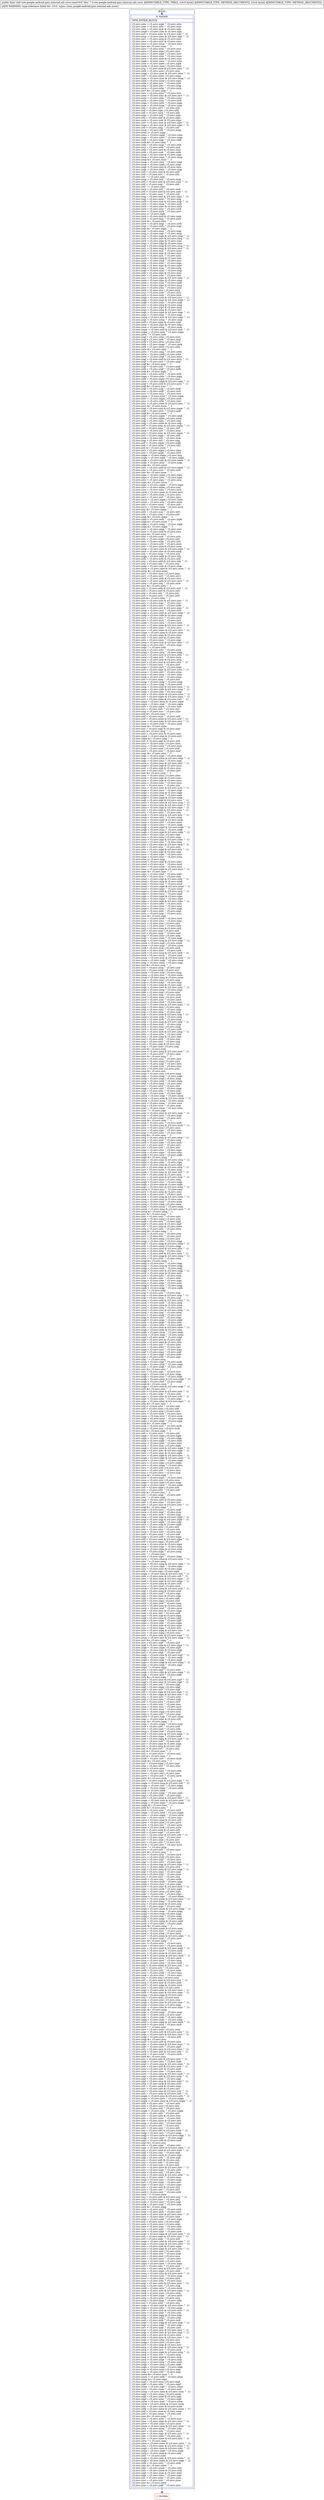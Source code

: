 digraph "CFG forcom.google.android.gms.internal.ads.zzcw.zza([B[B)V" {
subgraph cluster_Region_370076019 {
label = "R(1:0)";
node [shape=record,color=blue];
Node_0 [shape=record,label="{0\:\ 0x0000|MTH_ENTER_BLOCK\l|r3.zzvc.zztu = r3.zzvc.zzpk ^ r3.zzvc.zztu\lr3.zzvc.zzos = r3.zzvc.zztu ^ r3.zzvc.zzos\lr3.zzvc.zztu = r3.zzvc.zzos & r3.zzvc.zzpi\lr3.zzvc.zzqd = r3.zzvc.zzos & r3.zzvc.zzpi\lr3.zzvc.zzrl = r3.zzvc.zzos & (r3.zzvc.zzpi ^ \-1)\lr3.zzvc.zzsp = r3.zzvc.zzos & (r3.zzvc.zzpi ^ \-1)\lr3.zzvc.zzrv = r3.zzvc.zzrg & r3.zzvc.zzrz\lr3.zzvc.zzro = r3.zzvc.zzrv & r3.zzvc.zzss\lr3.zzvc.zzro = r3.zzvc.zzrm ^ r3.zzvc.zzro\lr3.zzvc.zzro &= r3.zzvc.zznx ^ \-1\lr3.zzvc.zzro = r3.zzvc.zzsa ^ r3.zzvc.zzro\lr3.zzvc.zzro = r3.zzvc.zzpz \| r3.zzvc.zzro\lr3.zzvc.zzro = r3.zzvc.zzpk ^ r3.zzvc.zzro\lr3.zzvc.zzoo = r3.zzvc.zzro ^ r3.zzvc.zzoo\lr3.zzvc.zzro = r3.zzvc.zzoo & r3.zzvc.zzns\lr3.zzvc.zzpk = r3.zzvc.zzoo ^ r3.zzvc.zzns\lr3.zzvc.zzsa = r3.zzvc.zzow \| r3.zzvc.zzpk\lr3.zzvc.zzrm = r3.zzvc.zzns \| r3.zzvc.zzoo\lr3.zzvc.zzsj = r3.zzvc.zzoo & (r3.zzvc.zzns ^ \-1)\lr3.zzvc.zztb = r3.zzvc.zzns \| r3.zzvc.zzsj\lr3.zzvc.zzqq = r3.zzvc.zzns & (r3.zzvc.zzoo ^ \-1)\lr3.zzvc.zztt = r3.zzvc.zzow \| r3.zzvc.zzqq\lr3.zzvc.zzpu = r3.zzvc.zzns & (r3.zzvc.zzqq ^ \-1)\lr3.zzvc.zzsk = r3.zzvc.zzow \| r3.zzvc.zzpu\lr3.zzvc.zzte = r3.zzvc.zzrv ^ r3.zzvc.zzte\lr3.zzvc.zztg = r3.zzvc.zzte ^ r3.zzvc.zztg\lr3.zzvc.zzrq = r3.zzvc.zztg ^ r3.zzvc.zzrq\lr3.zzvc.zzrv &= r3.zzvc.zzqz ^ \-1\lr3.zzvc.zzrv = r3.zzvc.zznz ^ r3.zzvc.zzrv\lr3.zzvc.zznz = r3.zzvc.zzss & (r3.zzvc.zzrv ^ \-1)\lr3.zzvc.zznz = r3.zzvc.zztp ^ r3.zzvc.zznz\lr3.zzvc.zzrh = r3.zzvc.zznz ^ r3.zzvc.zzrh\lr3.zzvc.zzqa = r3.zzvc.zzrh ^ r3.zzvc.zzqa\lr3.zzvc.zzoa = r3.zzvc.zzqa ^ r3.zzvc.zzoa\lr3.zzvc.zztj = r3.zzvc.zzrv ^ r3.zzvc.zztj\lr3.zzvc.zztj = r3.zzvc.zzpz \| r3.zzvc.zztj\lr3.zzvc.zztj = r3.zzvc.zzrq ^ r3.zzvc.zztj\lr3.zzvc.zzpc = r3.zzvc.zztj ^ r3.zzvc.zzpc\lr3.zzvc.zztj = r3.zzvc.zzst & r3.zzvc.zzpc\lr3.zzvc.zzrq = r3.zzvc.zzst & r3.zzvc.zzpc\lr3.zzvc.zzrv = r3.zzvc.zzst & (r3.zzvc.zzpc ^ \-1)\lr3.zzvc.zzqa = r3.zzvc.zzst & (r3.zzvc.zzpc ^ \-1)\lr3.zzvc.zztl = r3.zzvc.zzqj ^ r3.zzvc.zztl\lr3.zzvc.zzop = r3.zzvc.zztl ^ r3.zzvc.zzop\lr3.zzvc.zznu \|= r3.zzvc.zzpg\lr3.zzvc.zznu = r3.zzvc.zzpg ^ r3.zzvc.zznu\lr3.zzvc.zzqy = r3.zzvc.zznu ^ r3.zzvc.zzqy\lr3.zzvc.zztk = r3.zzvc.zzqy ^ r3.zzvc.zztk\lr3.zzvc.zztk &= r3.zzvc.zzoy ^ \-1\lr3.zzvc.zztk = r3.zzvc.zzop ^ r3.zzvc.zztk\lr3.zzvc.zzol = r3.zzvc.zztk ^ r3.zzvc.zzol\lr3.zzvc.zztk = r3.zzvc.zzol & r3.zzvc.zzry\lr3.zzvc.zztk = r3.zzvc.zzot ^ r3.zzvc.zztk\lr3.zzvc.zzop = r3.zzvc.zzol & r3.zzvc.zzpx\lr3.zzvc.zzop = r3.zzvc.zzpx ^ r3.zzvc.zzop\lr3.zzvc.zzop &= r3.zzvc.zznv ^ \-1\lr3.zzvc.zzop = r3.zzvc.zzrn ^ r3.zzvc.zzop\lr3.zzvc.zzop = r3.zzvc.zzod \| r3.zzvc.zzop\lr3.zzvc.zzqy = r3.zzvc.zzol & r3.zzvc.zzrn\lr3.zzvc.zzqy = r3.zzvc.zztw ^ r3.zzvc.zzqy\lr3.zzvc.zztl = r3.zzvc.zzol & r3.zzvc.zzrt\lr3.zzvc.zztl = r3.zzvc.zzrt ^ r3.zzvc.zztl\lr3.zzvc.zztl ^= r3.zzvc.zznv\lr3.zzvc.zzop = r3.zzvc.zztl ^ r3.zzvc.zzop\lr3.zzvc.zztl = r3.zzvc.zzol & (r3.zzvc.zzrn ^ \-1)\lr3.zzvc.zztl = r3.zzvc.zzqi ^ r3.zzvc.zztl\lr3.zzvc.zztl ^= r3.zzvc.zznv\lr3.zzvc.zzsx = r3.zzvc.zztl ^ r3.zzvc.zzsx\lr3.zzvc.zztl = r3.zzvc.zzol & (r3.zzvc.zzot ^ \-1)\lr3.zzvc.zztl = r3.zzvc.zzrn ^ r3.zzvc.zztl\lr3.zzvc.zzqj = r3.zzvc.zzol & (r3.zzvc.zzpx ^ \-1)\lr3.zzvc.zzqj = r3.zzvc.zztw ^ r3.zzvc.zzqj\lr3.zzvc.zzrh = r3.zzvc.zzol & (r3.zzvc.zzqi ^ \-1)\lr3.zzvc.zzrh = r3.zzvc.zzoq ^ r3.zzvc.zzrh\lr3.zzvc.zzrh = r3.zzvc.zznv & r3.zzvc.zzrh\lr3.zzvc.zzrh = r3.zzvc.zzry ^ r3.zzvc.zzrh\lr3.zzvc.zzsv = r3.zzvc.zzrh ^ r3.zzvc.zzsv\lr3.zzvc.zzsv \|= r3.zzvc.zzpb\lr3.zzvc.zzrh = r3.zzvc.zzol & r3.zzvc.zzpx\lr3.zzvc.zzrh = r3.zzvc.zzqi ^ r3.zzvc.zzrh\lr3.zzvc.zzrh &= r3.zzvc.zznv ^ \-1\lr3.zzvc.zzrh = r3.zzvc.zzqy ^ r3.zzvc.zzrh\lr3.zzvc.zzqr = r3.zzvc.zzrh ^ r3.zzvc.zzqr\lr3.zzvc.zzqr &= r3.zzvc.zzpb ^ \-1\lr3.zzvc.zzqr = r3.zzvc.zzsx ^ r3.zzvc.zzqr\lr3.zzvc.zzsg = r3.zzvc.zzqr ^ r3.zzvc.zzsg\lr3.zzvc.zzqr = r3.zzvc.zzps & (r3.zzvc.zzsg ^ \-1)\lr3.zzvc.zzsx = r3.zzvc.zzrs & (r3.zzvc.zzsg ^ \-1)\lr3.zzvc.zzrh = r3.zzvc.zzps & r3.zzvc.zzsx\lr3.zzvc.zzqy = r3.zzvc.zzps & r3.zzvc.zzsx\lr3.zzvc.zzqi = r3.zzvc.zzog & (r3.zzvc.zzsg ^ \-1)\lr3.zzvc.zzry = r3.zzvc.zzsg & (r3.zzvc.zzrs ^ \-1)\lr3.zzvc.zzse = r3.zzvc.zzry ^ r3.zzvc.zzse\lr3.zzvc.zzry = r3.zzvc.zzps & r3.zzvc.zzry\lr3.zzvc.zzry = r3.zzvc.zzrs ^ r3.zzvc.zzry\lr3.zzvc.zzoq = r3.zzvc.zzsg & r3.zzvc.zzoi\lr3.zzvc.zznz = r3.zzvc.zzsg ^ r3.zzvc.zzrs\lr3.zzvc.zztp = r3.zzvc.zznz ^ r3.zzvc.zzps\lr3.zzvc.zztg = r3.zzvc.zzps & r3.zzvc.zznz\lr3.zzvc.zztg = r3.zzvc.zzsg ^ r3.zzvc.zztg\lr3.zzvc.zzqy = r3.zzvc.zznz ^ r3.zzvc.zzqy\lr3.zzvc.zzte = r3.zzvc.zzps & r3.zzvc.zznz\lr3.zzvc.zzte = r3.zzvc.zznz ^ r3.zzvc.zzte\lr3.zzvc.zzsc = r3.zzvc.zzps & (r3.zzvc.zznz ^ \-1)\lr3.zzvc.zzsb = r3.zzvc.zzps & r3.zzvc.zzsg\lr3.zzvc.zzsb = r3.zzvc.zzsx ^ r3.zzvc.zzsb\lr3.zzvc.zzsx = r3.zzvc.zzps & r3.zzvc.zzsg\lr3.zzvc.zzsx = r3.zzvc.zznz ^ r3.zzvc.zzsx\lr3.zzvc.zzrk = r3.zzvc.zzrs \| r3.zzvc.zzsg\lr3.zzvc.zzsc = r3.zzvc.zzrk ^ r3.zzvc.zzsc\lr3.zzvc.zzrh = r3.zzvc.zzrk ^ r3.zzvc.zzrh\lr3.zzvc.zzqk = r3.zzvc.zzrk & (r3.zzvc.zzrs ^ \-1)\lr3.zzvc.zzqk = r3.zzvc.zzps & (r3.zzvc.zzqk ^ \-1)\lr3.zzvc.zzqk = r3.zzvc.zznz ^ r3.zzvc.zzqk\lr3.zzvc.zznz = r3.zzvc.zzsg & r3.zzvc.zzog\lr3.zzvc.zzre = r3.zzvc.zzps & r3.zzvc.zzsg\lr3.zzvc.zzqc = r3.zzvc.zzsg & r3.zzvc.zzrs\lr3.zzvc.zzqx = r3.zzvc.zzps & (r3.zzvc.zzqc ^ \-1)\lr3.zzvc.zzqx = r3.zzvc.zzqc ^ r3.zzvc.zzqx\lr3.zzvc.zzsm = r3.zzvc.zzrs & (r3.zzvc.zzqc ^ \-1)\lr3.zzvc.zzqr = r3.zzvc.zzsm ^ r3.zzvc.zzqr\lr3.zzvc.zzrf = r3.zzvc.zzps & r3.zzvc.zzqc\lr3.zzvc.zzon = r3.zzvc.zzps & r3.zzvc.zzqc\lr3.zzvc.zzon = r3.zzvc.zzsg ^ r3.zzvc.zzon\lr3.zzvc.zzqm = r3.zzvc.zzol & (r3.zzvc.zzrt ^ \-1)\lr3.zzvc.zzqm = r3.zzvc.zzrn ^ r3.zzvc.zzqm\lr3.zzvc.zztw ^= r3.zzvc.zzol\lr3.zzvc.zzqf = r3.zzvc.zztw \| r3.zzvc.zznv\lr3.zzvc.zzqf = r3.zzvc.zztk ^ r3.zzvc.zzqf\lr3.zzvc.zztk = r3.zzvc.zztw \| r3.zzvc.zznv\lr3.zzvc.zztk = r3.zzvc.zzqm ^ r3.zzvc.zztk\lr3.zzvc.zztk = r3.zzvc.zzod \| r3.zzvc.zztk\lr3.zzvc.zztw &= r3.zzvc.zznv ^ \-1\lr3.zzvc.zztw = r3.zzvc.zzqj ^ r3.zzvc.zztw\lr3.zzvc.zztw = r3.zzvc.zzod \| r3.zzvc.zztw\lr3.zzvc.zztw = r3.zzvc.zzqf ^ r3.zzvc.zztw\lr3.zzvc.zzqf = r3.zzvc.zzol & (r3.zzvc.zzrn ^ \-1)\lr3.zzvc.zzqf = r3.zzvc.zzrt ^ r3.zzvc.zzqf\lr3.zzvc.zzqf &= r3.zzvc.zznv ^ \-1\lr3.zzvc.zzqf = r3.zzvc.zztl ^ r3.zzvc.zzqf\lr3.zzvc.zztk = r3.zzvc.zzqf ^ r3.zzvc.zztk\lr3.zzvc.zztk &= r3.zzvc.zzpb ^ \-1\lr3.zzvc.zztk = r3.zzvc.zztw ^ r3.zzvc.zztk\lr3.zzvc.zzpq = r3.zzvc.zztk ^ r3.zzvc.zzpq\lr3.zzvc.zztk = r3.zzvc.zzpq \| r3.zzvc.zzos\lr3.zzvc.zztw = r3.zzvc.zzpq & (r3.zzvc.zzpi ^ \-1)\lr3.zzvc.zzqf = r3.zzvc.zzol & (r3.zzvc.zzrn ^ \-1)\lr3.zzvc.zzqf &= r3.zzvc.zznv ^ \-1\lr3.zzvc.zzqf = r3.zzvc.zzqj ^ r3.zzvc.zzqf\lr3.zzvc.zzsz = r3.zzvc.zzqf ^ r3.zzvc.zzsz\lr3.zzvc.zzsv = r3.zzvc.zzsz ^ r3.zzvc.zzsv\lr3.zzvc.zzpm = r3.zzvc.zzsv ^ r3.zzvc.zzpm\lr3.zzvc.zzsv = r3.zzvc.zzpm \| r3.zzvc.zzoo\lr3.zzvc.zzsv = r3.zzvc.zztb ^ r3.zzvc.zzsv\lr3.zzvc.zzsz = r3.zzvc.zzow & (r3.zzvc.zzsv ^ \-1)\lr3.zzvc.zzsv &= r3.zzvc.zzow ^ \-1\lr3.zzvc.zzqf = r3.zzvc.zzsj & (r3.zzvc.zzpm ^ \-1)\lr3.zzvc.zzqf = r3.zzvc.zzro ^ r3.zzvc.zzqf\lr3.zzvc.zzqf &= r3.zzvc.zzow ^ \-1\lr3.zzvc.zzqf = r3.zzvc.zzpm ^ r3.zzvc.zzqf\lr3.zzvc.zzqj = r3.zzvc.zzpm \| r3.zzvc.zzrm\lr3.zzvc.zzqj = r3.zzvc.zzpu ^ r3.zzvc.zzqj\lr3.zzvc.zzqj = r3.zzvc.zzow & r3.zzvc.zzqj\lr3.zzvc.zztl = r3.zzvc.zzns & (r3.zzvc.zzpm ^ \-1)\lr3.zzvc.zztl = r3.zzvc.zzns ^ r3.zzvc.zztl\lr3.zzvc.zzsa = r3.zzvc.zztl ^ r3.zzvc.zzsa\lr3.zzvc.zztl = r3.zzvc.zzns & (r3.zzvc.zzpm ^ \-1)\lr3.zzvc.zztl = r3.zzvc.zzpk ^ r3.zzvc.zztl\lr3.zzvc.zzsk = r3.zzvc.zztl ^ r3.zzvc.zzsk\lr3.zzvc.zzqj = r3.zzvc.zztl ^ r3.zzvc.zzqj\lr3.zzvc.zztl = r3.zzvc.zzpm \| r3.zzvc.zzpk\lr3.zzvc.zztl = r3.zzvc.zzrm ^ r3.zzvc.zztl\lr3.zzvc.zztl &= r3.zzvc.zzow ^ \-1\lr3.zzvc.zzrt = r3.zzvc.zzpm \| r3.zzvc.zzpu\lr3.zzvc.zzrt = r3.zzvc.zzpk ^ r3.zzvc.zzrt\lr3.zzvc.zzqm = r3.zzvc.zzpm \| r3.zzvc.zzsj\lr3.zzvc.zzqm = r3.zzvc.zzpk ^ r3.zzvc.zzqm\lr3.zzvc.zzqn = r3.zzvc.zzsj & (r3.zzvc.zzpm ^ \-1)\lr3.zzvc.zzqn = r3.zzvc.zzoo ^ r3.zzvc.zzqn\lr3.zzvc.zzqn &= r3.zzvc.zzow\lr3.zzvc.zztv = r3.zzvc.zztb & (r3.zzvc.zzpm ^ \-1)\lr3.zzvc.zztv = r3.zzvc.zzro ^ r3.zzvc.zztv\lr3.zzvc.zztv &= r3.zzvc.zzow ^ \-1\lr3.zzvc.zzpu = r3.zzvc.zzpm \| r3.zzvc.zzpu\lr3.zzvc.zzpu = r3.zzvc.zzoo ^ r3.zzvc.zzpu\lr3.zzvc.zzsz = r3.zzvc.zzpu ^ r3.zzvc.zzsz\lr3.zzvc.zzpu &= r3.zzvc.zzow ^ \-1\lr3.zzvc.zzpu = r3.zzvc.zzpm ^ r3.zzvc.zzpu\lr3.zzvc.zzro = r3.zzvc.zzpm \| r3.zzvc.zzsj\lr3.zzvc.zzro = r3.zzvc.zzoo ^ r3.zzvc.zzro\lr3.zzvc.zzrw = r3.zzvc.zzow & r3.zzvc.zzro\lr3.zzvc.zzro = r3.zzvc.zzow \| r3.zzvc.zzro\lr3.zzvc.zzro = r3.zzvc.zzrt ^ r3.zzvc.zzro\lr3.zzvc.zzrm = r3.zzvc.zzpm \| r3.zzvc.zzrm\lr3.zzvc.zzrm = r3.zzvc.zzsj ^ r3.zzvc.zzrm\lr3.zzvc.zztl = r3.zzvc.zzrm ^ r3.zzvc.zztl\lr3.zzvc.zzrw = r3.zzvc.zzrm ^ r3.zzvc.zzrw\lr3.zzvc.zzsj &= r3.zzvc.zzpm ^ \-1\lr3.zzvc.zztv = r3.zzvc.zzsj ^ r3.zzvc.zztv\lr3.zzvc.zztt = r3.zzvc.zzsj ^ r3.zzvc.zztt\lr3.zzvc.zzpk &= r3.zzvc.zzpm ^ \-1\lr3.zzvc.zzpk = r3.zzvc.zztb ^ r3.zzvc.zzpk\lr3.zzvc.zzpk &= r3.zzvc.zzow ^ \-1\lr3.zzvc.zzpk = r3.zzvc.zzqq ^ r3.zzvc.zzpk\lr3.zzvc.zzqq &= r3.zzvc.zzpm ^ \-1\lr3.zzvc.zzsv = r3.zzvc.zzqq ^ r3.zzvc.zzsv\lr3.zzvc.zzrn = r3.zzvc.zzol & r3.zzvc.zzrn\lr3.zzvc.zzrn &= r3.zzvc.zznv ^ \-1\lr3.zzvc.zztc = r3.zzvc.zzrn ^ r3.zzvc.zztc\lr3.zzvc.zztc = r3.zzvc.zzpb \| r3.zzvc.zztc\lr3.zzvc.zztc = r3.zzvc.zzop ^ r3.zzvc.zztc\lr3.zzvc.zzou = r3.zzvc.zztc ^ r3.zzvc.zzou\lr3.zzvc.zztc = r3.zzvc.zzoe & r3.zzvc.zzou\lr3.zzvc.zzop = r3.zzvc.zzou & (r3.zzvc.zzpc ^ \-1)\lr3.zzvc.zzrn = r3.zzvc.zzst & r3.zzvc.zzop\lr3.zzvc.zztj = r3.zzvc.zzop ^ r3.zzvc.zztj\lr3.zzvc.zzqq = r3.zzvc.zzth & r3.zzvc.zztj\lr3.zzvc.zztb = r3.zzvc.zzth & r3.zzvc.zztj\lr3.zzvc.zzsj = r3.zzvc.zzth & (r3.zzvc.zztj ^ \-1)\lr3.zzvc.zzsj = r3.zzvc.zztj ^ r3.zzvc.zzsj\lr3.zzvc.zzop = r3.zzvc.zzst & r3.zzvc.zzop\lr3.zzvc.zzrm = r3.zzvc.zzoe & (r3.zzvc.zzou ^ \-1)\lr3.zzvc.zzrm &= r3.zzvc.zznw\lr3.zzvc.zzrt = r3.zzvc.zzou \| r3.zzvc.zzpc\lr3.zzvc.zzrv = r3.zzvc.zzrt ^ r3.zzvc.zzrv\lr3.zzvc.zzrd = r3.zzvc.zzth & r3.zzvc.zzrv\lr3.zzvc.zzra = r3.zzvc.zzth & (r3.zzvc.zzrv ^ \-1)\lr3.zzvc.zzra = r3.zzvc.zztj ^ r3.zzvc.zzra\lr3.zzvc.zzrv &= r3.zzvc.zzth ^ \-1\lr3.zzvc.zztj = r3.zzvc.zzth & (r3.zzvc.zzrt ^ \-1)\lr3.zzvc.zzti = r3.zzvc.zzst & r3.zzvc.zzrt\lr3.zzvc.zztj = r3.zzvc.zzti ^ r3.zzvc.zztj\lr3.zzvc.zzti = r3.zzvc.zzrt ^ r3.zzvc.zzst\lr3.zzvc.zzti &= r3.zzvc.zzth ^ \-1\lr3.zzvc.zzrc = r3.zzvc.zzst & (r3.zzvc.zzrt ^ \-1)\lr3.zzvc.zzrc = r3.zzvc.zzpc ^ r3.zzvc.zzrc\lr3.zzvc.zztb = r3.zzvc.zzrc ^ r3.zzvc.zztb\lr3.zzvc.zzrc = r3.zzvc.zzrt & (r3.zzvc.zzpc ^ \-1)\lr3.zzvc.zznp = r3.zzvc.zzrc ^ r3.zzvc.zzst\lr3.zzvc.zzqo = r3.zzvc.zzth & (r3.zzvc.zznp ^ \-1)\lr3.zzvc.zznp = r3.zzvc.zzth & r3.zzvc.zznp\lr3.zzvc.zzrn = r3.zzvc.zzrc ^ r3.zzvc.zzrn\lr3.zzvc.zzrv = r3.zzvc.zzrn ^ r3.zzvc.zzrv\lr3.zzvc.zzob = r3.zzvc.zzrn ^ r3.zzvc.zzob\lr3.zzvc.zzrc = r3.zzvc.zzoe & (r3.zzvc.zzou ^ \-1)\lr3.zzvc.zzrc = r3.zzvc.zzou ^ r3.zzvc.zzrc\lr3.zzvc.zzrc = r3.zzvc.zznw & (r3.zzvc.zzrc ^ \-1)\lr3.zzvc.zzqw = r3.zzvc.zzoe & r3.zzvc.zzou\lr3.zzvc.zzty = r3.zzvc.zzpc & r3.zzvc.zzou\lr3.zzvc.zzty = r3.zzvc.zzst & r3.zzvc.zzty\lr3.zzvc.zztz = r3.zzvc.zzou ^ r3.zzvc.zzpc\lr3.zzvc.zzua = r3.zzvc.zzst & (r3.zzvc.zztz ^ \-1)\lr3.zzvc.zzqa = r3.zzvc.zztz ^ r3.zzvc.zzqa\lr3.zzvc.zzqa ^= r3.zzvc.zzth\lr3.zzvc.zzrq = r3.zzvc.zztz ^ r3.zzvc.zzrq\lr3.zzvc.zzqq = r3.zzvc.zzrq ^ r3.zzvc.zzqq\lr3.zzvc.zzrq = r3.zzvc.zzst & (r3.zzvc.zztz ^ \-1)\lr3.zzvc.zzrq = r3.zzvc.zzrt ^ r3.zzvc.zzrq\lr3.zzvc.zzrq = r3.zzvc.zzth & r3.zzvc.zzrq\lr3.zzvc.zzrt = r3.zzvc.zzst & (r3.zzvc.zztz ^ \-1)\lr3.zzvc.zzrt = r3.zzvc.zztz ^ r3.zzvc.zzrt\lr3.zzvc.zzqo = r3.zzvc.zzrt ^ r3.zzvc.zzqo\lr3.zzvc.zzrt = r3.zzvc.zzpc & (r3.zzvc.zzou ^ \-1)\lr3.zzvc.zzua = r3.zzvc.zzrt ^ r3.zzvc.zzua\lr3.zzvc.zzrq = r3.zzvc.zzua ^ r3.zzvc.zzrq\lr3.zzvc.zzop = r3.zzvc.zzrt ^ r3.zzvc.zzop\lr3.zzvc.zzti = r3.zzvc.zzop ^ r3.zzvc.zzti\lr3.zzvc.zznp = r3.zzvc.zzop ^ r3.zzvc.zznp\lr3.zzvc.zzrd = r3.zzvc.zzop ^ r3.zzvc.zzrd\lr3.zzvc.zzop = r3.zzvc.zzst & (r3.zzvc.zzou ^ \-1)\lr3.zzvc.zzop = r3.zzvc.zzth & (r3.zzvc.zzop ^ \-1)\lr3.zzvc.zzop = r3.zzvc.zzty ^ r3.zzvc.zzop\lr3.zzvc.zzty = r3.zzvc.zznw & (r3.zzvc.zzou ^ \-1)\lr3.zzvc.zzrt = r3.zzvc.zzpw & (r3.zzvc.zznu ^ \-1)\lr3.zzvc.zzrt = r3.zzvc.zzpo & (r3.zzvc.zzrt ^ \-1)\lr3.zzvc.zzpw = r3.zzvc.zznu & r3.zzvc.zzpw\lr3.zzvc.zzpw = r3.zzvc.zzqt ^ r3.zzvc.zzpw\lr3.zzvc.zzrt = r3.zzvc.zzpw ^ r3.zzvc.zzrt\lr3.zzvc.zzri = r3.zzvc.zzrt ^ r3.zzvc.zzri\lr3.zzvc.zznr = r3.zzvc.zzri ^ r3.zzvc.zznr\lr3.zzvc.zztf &= r3.zzvc.zznr ^ \-1\lr3.zzvc.zztf = r3.zzvc.zzox ^ r3.zzvc.zztf\lr3.zzvc.zztf = r3.zzvc.zztm & (r3.zzvc.zztf ^ \-1)\lr3.zzvc.zzox = r3.zzvc.zzta & (r3.zzvc.zznr ^ \-1)\lr3.zzvc.zzox = r3.zzvc.zzoh ^ r3.zzvc.zzox\lr3.zzvc.zzox &= r3.zzvc.zztm\lr3.zzvc.zzri = r3.zzvc.zzpl & r3.zzvc.zznr\lr3.zzvc.zzri &= r3.zzvc.zzrg ^ \-1\lr3.zzvc.zzrt = r3.zzvc.zzss & r3.zzvc.zznr\lr3.zzvc.zzpw = r3.zzvc.zzpl & r3.zzvc.zzrt\lr3.zzvc.zzpw &= r3.zzvc.zzrg ^ \-1\lr3.zzvc.zzrt = r3.zzvc.zzpl & r3.zzvc.zzrt\lr3.zzvc.zzsu = r3.zzvc.zznr \| r3.zzvc.zzsu\lr3.zzvc.zzsu = r3.zzvc.zzsh ^ r3.zzvc.zzsu\lr3.zzvc.zzof = r3.zzvc.zznr \| r3.zzvc.zzof\lr3.zzvc.zzof = r3.zzvc.zzsr ^ r3.zzvc.zzof\lr3.zzvc.zzqs &= r3.zzvc.zznr ^ \-1\lr3.zzvc.zzqs = r3.zzvc.zzqe ^ r3.zzvc.zzqs\lr3.zzvc.zzqs = r3.zzvc.zztm & (r3.zzvc.zzqs ^ \-1)\lr3.zzvc.zzqs = r3.zzvc.zzsu ^ r3.zzvc.zzqs\lr3.zzvc.zzsu = r3.zzvc.zzss & (r3.zzvc.zznr ^ \-1)\lr3.zzvc.zzqe = r3.zzvc.zzpl & r3.zzvc.zzsu\lr3.zzvc.zzsr = r3.zzvc.zzpl & r3.zzvc.zzsu\lr3.zzvc.zzrt = r3.zzvc.zzsu ^ r3.zzvc.zzrt\lr3.zzvc.zzrt &= r3.zzvc.zzrg ^ \-1\lr3.zzvc.zzsu = r3.zzvc.zznr \| r3.zzvc.zzsu\lr3.zzvc.zzsh = r3.zzvc.zzpl & r3.zzvc.zzsu\lr3.zzvc.zzsu = r3.zzvc.zzpl & r3.zzvc.zzsu\lr3.zzvc.zzsu = r3.zzvc.zznr ^ r3.zzvc.zzsu\lr3.zzvc.zzri = r3.zzvc.zzsu ^ r3.zzvc.zzri\lr3.zzvc.zzsu = r3.zzvc.zznr & (r3.zzvc.zzss ^ \-1)\lr3.zzvc.zzqe = r3.zzvc.zzsu ^ r3.zzvc.zzqe\lr3.zzvc.zzqe = r3.zzvc.zzrg & r3.zzvc.zzqe\lr3.zzvc.zzqe = r3.zzvc.zznr ^ r3.zzvc.zzqe\lr3.zzvc.zzqe = r3.zzvc.zzpd & r3.zzvc.zzqe\lr3.zzvc.zzqt = r3.zzvc.zzpl & (r3.zzvc.zzsu ^ \-1)\lr3.zzvc.zznu = r3.zzvc.zzsu & (r3.zzvc.zzrg ^ \-1)\lr3.zzvc.zzpo = r3.zzvc.zznr & (r3.zzvc.zzsu ^ \-1)\lr3.zzvc.zzua = r3.zzvc.zzpl & (r3.zzvc.zzpo ^ \-1)\lr3.zzvc.zztz = r3.zzvc.zzpl & (r3.zzvc.zzsu ^ \-1)\lr3.zzvc.zztz = r3.zzvc.zzsu ^ r3.zzvc.zztz\lr3.zzvc.zzub = r3.zzvc.zzrg & (r3.zzvc.zztz ^ \-1)\lr3.zzvc.zzub = r3.zzvc.zztz ^ r3.zzvc.zzub\lr3.zzvc.zzub = r3.zzvc.zzpd & r3.zzvc.zzub\lr3.zzvc.zznu = r3.zzvc.zztz ^ r3.zzvc.zznu\lr3.zzvc.zzqb = r3.zzvc.zzsu ^ r3.zzvc.zzqb\lr3.zzvc.zzqb = r3.zzvc.zzpd & (r3.zzvc.zzqb ^ \-1)\lr3.zzvc.zzqb = r3.zzvc.zznu ^ r3.zzvc.zzqb\lr3.zzvc.zzqb = r3.zzvc.zzpt & (r3.zzvc.zzqb ^ \-1)\lr3.zzvc.zznu = r3.zzvc.zzss \| r3.zzvc.zznr\lr3.zzvc.zzsu = r3.zzvc.zznu \| r3.zzvc.zzrg\lr3.zzvc.zznu = r3.zzvc.zzpl & (r3.zzvc.zznu ^ \-1)\lr3.zzvc.zznu = r3.zzvc.zzss ^ r3.zzvc.zznu\lr3.zzvc.zztz = r3.zzvc.zznu & (r3.zzvc.zzrg ^ \-1)\lr3.zzvc.zztz = r3.zzvc.zzss ^ r3.zzvc.zztz\lr3.zzvc.zztz = r3.zzvc.zzpd & (r3.zzvc.zztz ^ \-1)\lr3.zzvc.zzuc = r3.zzvc.zzpl & r3.zzvc.zznr\lr3.zzvc.zzuc = r3.zzvc.zzpo ^ r3.zzvc.zzuc\lr3.zzvc.zzpo = r3.zzvc.zzuc ^ r3.zzvc.zzrg\lr3.zzvc.zzuc \|= r3.zzvc.zzrg\lr3.zzvc.zzud = r3.zzvc.zzpl & r3.zzvc.zznr\lr3.zzvc.zzud = r3.zzvc.zzss ^ r3.zzvc.zzud\lr3.zzvc.zzsu = r3.zzvc.zzud ^ r3.zzvc.zzsu\lr3.zzvc.zzsu = r3.zzvc.zzpd & (r3.zzvc.zzsu ^ \-1)\lr3.zzvc.zzpv &= r3.zzvc.zznr ^ \-1\lr3.zzvc.zzpv = r3.zzvc.zztd ^ r3.zzvc.zzpv\lr3.zzvc.zztd = r3.zzvc.zzss ^ r3.zzvc.zznr\lr3.zzvc.zzud = r3.zzvc.zzpl & (r3.zzvc.zztd ^ \-1)\lr3.zzvc.zzud = r3.zzvc.zzrg & r3.zzvc.zzud\lr3.zzvc.zzud = r3.zzvc.zznr ^ r3.zzvc.zzud\lr3.zzvc.zzud = r3.zzvc.zzpd & (r3.zzvc.zzud ^ \-1)\lr3.zzvc.zzud = r3.zzvc.zzpo ^ r3.zzvc.zzud\lr3.zzvc.zzpo = r3.zzvc.zztd & (r3.zzvc.zzrg ^ \-1)\lr3.zzvc.zzpo = r3.zzvc.zznu ^ r3.zzvc.zzpo\lr3.zzvc.zzpo = r3.zzvc.zzpd & r3.zzvc.zzpo\lr3.zzvc.zzpo = r3.zzvc.zzpw ^ r3.zzvc.zzpo\lr3.zzvc.zzpo = r3.zzvc.zzpt & (r3.zzvc.zzpo ^ \-1)\lr3.zzvc.zzua = r3.zzvc.zztd ^ r3.zzvc.zzua\lr3.zzvc.zzuc = r3.zzvc.zzua ^ r3.zzvc.zzuc\lr3.zzvc.zzqe = r3.zzvc.zzuc ^ r3.zzvc.zzqe\lr3.zzvc.zzqt = r3.zzvc.zztd ^ r3.zzvc.zzqt\lr3.zzvc.zzsu = r3.zzvc.zzqt ^ r3.zzvc.zzsu\lr3.zzvc.zzsu &= r3.zzvc.zzpt\lr3.zzvc.zzsu = r3.zzvc.zzud ^ r3.zzvc.zzsu\lr3.zzvc.zzoy = r3.zzvc.zzsu ^ r3.zzvc.zzoy\lr3.zzvc.zzry = r3.zzvc.zzoy \| r3.zzvc.zzry\lr3.zzvc.zzry = r3.zzvc.zzse ^ r3.zzvc.zzry\lr3.zzvc.zzry = r3.zzvc.zzsq & r3.zzvc.zzry\lr3.zzvc.zzrf = r3.zzvc.zzoy \| r3.zzvc.zzrf\lr3.zzvc.zzrf = r3.zzvc.zzqy ^ r3.zzvc.zzrf\lr3.zzvc.zzqy = r3.zzvc.zzoy \| r3.zzvc.zztp\lr3.zzvc.zzqy = r3.zzvc.zzon ^ r3.zzvc.zzqy\lr3.zzvc.zzqy = r3.zzvc.zzsq & (r3.zzvc.zzqy ^ \-1)\lr3.zzvc.zzsm = r3.zzvc.zzoy \| r3.zzvc.zzsm\lr3.zzvc.zzsm = r3.zzvc.zzqr ^ r3.zzvc.zzsm\lr3.zzvc.zzrk = r3.zzvc.zzoy \| r3.zzvc.zzrk\lr3.zzvc.zzrk = r3.zzvc.zzse ^ r3.zzvc.zzrk\lr3.zzvc.zzrk = r3.zzvc.zzsq & (r3.zzvc.zzrk ^ \-1)\lr3.zzvc.zzrk = r3.zzvc.zzsm ^ r3.zzvc.zzrk\lr3.zzvc.zzsm = r3.zzvc.zzsx & (r3.zzvc.zzoy ^ \-1)\lr3.zzvc.zzsm = r3.zzvc.zzqk ^ r3.zzvc.zzsm\lr3.zzvc.zzqy = r3.zzvc.zzsm ^ r3.zzvc.zzqy\lr3.zzvc.zzsl &= r3.zzvc.zzoy ^ \-1\lr3.zzvc.zzsl = r3.zzvc.zzog ^ r3.zzvc.zzsl\lr3.zzvc.zzsl = r3.zzvc.zzsg \| r3.zzvc.zzsl\lr3.zzvc.zzsm = r3.zzvc.zzoy \| r3.zzvc.zzog\lr3.zzvc.zzsm = r3.zzvc.zzoi ^ r3.zzvc.zzsm\lr3.zzvc.zzsm = r3.zzvc.zzsg & r3.zzvc.zzsm\lr3.zzvc.zzqr = r3.zzvc.zzoy \| r3.zzvc.zzqr\lr3.zzvc.zzqr = r3.zzvc.zzqx ^ r3.zzvc.zzqr\lr3.zzvc.zzqr = r3.zzvc.zzsq & r3.zzvc.zzqr\lr3.zzvc.zzqx = r3.zzvc.zzrx & (r3.zzvc.zzoy ^ \-1)\lr3.zzvc.zzqx = r3.zzvc.zzog ^ r3.zzvc.zzqx\lr3.zzvc.zzte = r3.zzvc.zzoy \| r3.zzvc.zzte\lr3.zzvc.zzte = r3.zzvc.zztp ^ r3.zzvc.zzte\lr3.zzvc.zzsd = r3.zzvc.zzoy \| r3.zzvc.zzsd\lr3.zzvc.zzsd = r3.zzvc.zzoi ^ r3.zzvc.zzsd\lr3.zzvc.zznz = r3.zzvc.zzsd ^ r3.zzvc.zznz\lr3.zzvc.zznz = r3.zzvc.zzoa & (r3.zzvc.zznz ^ \-1)\lr3.zzvc.zztp = r3.zzvc.zzoy \| r3.zzvc.zzsy\lr3.zzvc.zztp = r3.zzvc.zztn ^ r3.zzvc.zztp\lr3.zzvc.zzqi = r3.zzvc.zztp ^ r3.zzvc.zzqi\lr3.zzvc.zzqi = r3.zzvc.zzoa & (r3.zzvc.zzqi ^ \-1)\lr3.zzvc.zzoq = r3.zzvc.zztp ^ r3.zzvc.zzoq\lr3.zzvc.zztp = r3.zzvc.zzrh ^ r3.zzvc.zzoy\lr3.zzvc.zztp = r3.zzvc.zzsq & (r3.zzvc.zztp ^ \-1)\lr3.zzvc.zztp = r3.zzvc.zzrh ^ r3.zzvc.zztp\lr3.zzvc.zzrh = r3.zzvc.zzoy \| r3.zzvc.zzog\lr3.zzvc.zzrh = r3.zzvc.zzns ^ r3.zzvc.zzrh\lr3.zzvc.zztn = r3.zzvc.zzrh & (r3.zzvc.zzsg ^ \-1)\lr3.zzvc.zztn = r3.zzvc.zzns ^ r3.zzvc.zztn\lr3.zzvc.zztn = r3.zzvc.zzoa & r3.zzvc.zztn\lr3.zzvc.zzsl = r3.zzvc.zzrh ^ r3.zzvc.zzsl\lr3.zzvc.zzqi = r3.zzvc.zzsl ^ r3.zzvc.zzqi\lr3.zzvc.zzsl = r3.zzvc.zzqi & r3.zzvc.zzsi\lr3.zzvc.zzqi = r3.zzvc.zzsi \| r3.zzvc.zzqi\lr3.zzvc.zzre &= r3.zzvc.zzoy\lr3.zzvc.zzre = r3.zzvc.zzsq & (r3.zzvc.zzre ^ \-1)\lr3.zzvc.zzre = r3.zzvc.zzrf ^ r3.zzvc.zzre\lr3.zzvc.zzrx &= r3.zzvc.zzoy ^ \-1\lr3.zzvc.zzrx = r3.zzvc.zzsy ^ r3.zzvc.zzrx\lr3.zzvc.zzrx = r3.zzvc.zzsg \| r3.zzvc.zzrx\lr3.zzvc.zzrx = r3.zzvc.zzqx ^ r3.zzvc.zzrx\lr3.zzvc.zznz = r3.zzvc.zzrx ^ r3.zzvc.zznz\lr3.zzvc.zzrx = r3.zzvc.zzsi \| r3.zzvc.zznz\lr3.zzvc.zznz &= r3.zzvc.zzsi\lr3.zzvc.zzqx = r3.zzvc.zzoy \| r3.zzvc.zzog\lr3.zzvc.zzqx = r3.zzvc.zzog ^ r3.zzvc.zzqx\lr3.zzvc.zzog = r3.zzvc.zzqx \| r3.zzvc.zzsg\lr3.zzvc.zzog = r3.zzvc.zzsd ^ r3.zzvc.zzog\lr3.zzvc.zztn = r3.zzvc.zzog ^ r3.zzvc.zztn\lr3.zzvc.zzsl = r3.zzvc.zztn ^ r3.zzvc.zzsl\lr3.zzvc.zzpp = r3.zzvc.zzsl ^ r3.zzvc.zzpp\lr3.zzvc.zzqi = r3.zzvc.zztn ^ r3.zzvc.zzqi\lr3.zzvc.zzpz = r3.zzvc.zzqi ^ r3.zzvc.zzpz\lr3.zzvc.zzsm = r3.zzvc.zzqx ^ r3.zzvc.zzsm\lr3.zzvc.zzsm = r3.zzvc.zzoa & (r3.zzvc.zzsm ^ \-1)\lr3.zzvc.zzsm = r3.zzvc.zzoq ^ r3.zzvc.zzsm\lr3.zzvc.zzrx = r3.zzvc.zzsm ^ r3.zzvc.zzrx\lr3.zzvc.zzql = r3.zzvc.zzrx ^ r3.zzvc.zzql\lr3.zzvc.zznz = r3.zzvc.zzsm ^ r3.zzvc.zznz\lr3.zzvc.zznz ^= r3.zzvc.zzpl\lr3.zzvc.zzqc = r3.zzvc.zzoy & (r3.zzvc.zzqc ^ \-1)\lr3.zzvc.zzqc = r3.zzvc.zzsx ^ r3.zzvc.zzqc\lr3.zzvc.zzry = r3.zzvc.zzqc ^ r3.zzvc.zzry\lr3.zzvc.zzsb &= r3.zzvc.zzoy ^ \-1\lr3.zzvc.zzsb = r3.zzvc.zzsc ^ r3.zzvc.zzsb\lr3.zzvc.zzsb = r3.zzvc.zzsq & (r3.zzvc.zzsb ^ \-1)\lr3.zzvc.zzsx = r3.zzvc.zzoy \| r3.zzvc.zzsx\lr3.zzvc.zzsx = r3.zzvc.zzps ^ r3.zzvc.zzsx\lr3.zzvc.zzqr = r3.zzvc.zzsx ^ r3.zzvc.zzqr\lr3.zzvc.zztg &= r3.zzvc.zzoy ^ \-1\lr3.zzvc.zztg = r3.zzvc.zzsq & (r3.zzvc.zztg ^ \-1)\lr3.zzvc.zztg = r3.zzvc.zzte ^ r3.zzvc.zztg\lr3.zzvc.zzsh = r3.zzvc.zztd ^ r3.zzvc.zzsh\lr3.zzvc.zzrt = r3.zzvc.zzsh ^ r3.zzvc.zzrt\lr3.zzvc.zztz = r3.zzvc.zzrt ^ r3.zzvc.zztz\lr3.zzvc.zzpo = r3.zzvc.zztz ^ r3.zzvc.zzpo\lr3.zzvc.zzrp = r3.zzvc.zzpo ^ r3.zzvc.zzrp\lr3.zzvc.zzqh = r3.zzvc.zzrp ^ r3.zzvc.zzqh\lr3.zzvc.zzqh &= r3.zzvc.zznq ^ \-1\lr3.zzvc.zzpo = r3.zzvc.zzny & (r3.zzvc.zzrp ^ \-1)\lr3.zzvc.zzpo = r3.zzvc.zzrp ^ r3.zzvc.zzpo\lr3.zzvc.zzpo = r3.zzvc.zzoo & r3.zzvc.zzpo\lr3.zzvc.zztz = r3.zzvc.zzny & (r3.zzvc.zzrp ^ \-1)\lr3.zzvc.zzrt = r3.zzvc.zzow ^ r3.zzvc.zzrp\lr3.zzvc.zzsh = r3.zzvc.zzny & (r3.zzvc.zzrt ^ \-1)\lr3.zzvc.zzte = r3.zzvc.zzny & r3.zzvc.zzrp\lr3.zzvc.zzsx = r3.zzvc.zzoo & (r3.zzvc.zzrp ^ \-1)\lr3.zzvc.zzsc = r3.zzvc.zzow \| r3.zzvc.zzrp\lr3.zzvc.zzqh = r3.zzvc.zzsc ^ r3.zzvc.zzqh\lr3.zzvc.zzqh = r3.zzvc.zzoo & r3.zzvc.zzqh\lr3.zzvc.zzqc = r3.zzvc.zzsc & (r3.zzvc.zznq ^ \-1)\lr3.zzvc.zzsm = r3.zzvc.zzsc ^ r3.zzvc.zzny\lr3.zzvc.zzrx = r3.zzvc.zzny & r3.zzvc.zzsc\lr3.zzvc.zzsh = r3.zzvc.zzsc ^ r3.zzvc.zzsh\lr3.zzvc.zzsh = r3.zzvc.zznq & (r3.zzvc.zzsh ^ \-1)\lr3.zzvc.zzoq = r3.zzvc.zzny & r3.zzvc.zzsc\lr3.zzvc.zzoq = r3.zzvc.zzrp ^ r3.zzvc.zzoq\lr3.zzvc.zzoq = r3.zzvc.zznq \| r3.zzvc.zzoq\lr3.zzvc.zzoq = r3.zzvc.zzsm ^ r3.zzvc.zzoq\lr3.zzvc.zzsm = r3.zzvc.zzny & (r3.zzvc.zzsc ^ \-1)\lr3.zzvc.zzsm &= r3.zzvc.zznq ^ \-1\lr3.zzvc.zzsc &= r3.zzvc.zzrp ^ \-1\lr3.zzvc.zztz = r3.zzvc.zzsc ^ r3.zzvc.zztz\lr3.zzvc.zzqx = r3.zzvc.zznq \| r3.zzvc.zztz\lr3.zzvc.zzpf = r3.zzvc.zztz ^ r3.zzvc.zzpf\lr3.zzvc.zzpf = r3.zzvc.zzoo & r3.zzvc.zzpf\lr3.zzvc.zztz = r3.zzvc.zzrp & r3.zzvc.zzow\lr3.zzvc.zztq = r3.zzvc.zztz ^ r3.zzvc.zztq\lr3.zzvc.zztq &= r3.zzvc.zznq ^ \-1\lr3.zzvc.zztq = r3.zzvc.zzsc ^ r3.zzvc.zztq\lr3.zzvc.zzrx = r3.zzvc.zztz ^ r3.zzvc.zzrx\lr3.zzvc.zzsc = r3.zzvc.zznq \| r3.zzvc.zzrx\lr3.zzvc.zzqg = r3.zzvc.zztz ^ r3.zzvc.zzqg\lr3.zzvc.zzqi = r3.zzvc.zzqg & (r3.zzvc.zznq ^ \-1)\lr3.zzvc.zztn = r3.zzvc.zznq \| r3.zzvc.zzqg\lr3.zzvc.zztn = r3.zzvc.zzoo & (r3.zzvc.zztn ^ \-1)\lr3.zzvc.zztn = r3.zzvc.zztq ^ r3.zzvc.zztn\lr3.zzvc.zztn = r3.zzvc.zzst & (r3.zzvc.zztn ^ \-1)\lr3.zzvc.zztq = r3.zzvc.zzqg & (r3.zzvc.zznq ^ \-1)\lr3.zzvc.zztq = r3.zzvc.zztz ^ r3.zzvc.zztq\lr3.zzvc.zzqg &= r3.zzvc.zznq ^ \-1\lr3.zzvc.zzqg = r3.zzvc.zzrx ^ r3.zzvc.zzqg\lr3.zzvc.zzqg = r3.zzvc.zzoo & r3.zzvc.zzqg\lr3.zzvc.zzqg = r3.zzvc.zzsh ^ r3.zzvc.zzqg\lr3.zzvc.zzqg = r3.zzvc.zzst & (r3.zzvc.zzqg ^ \-1)\lr3.zzvc.zzsh = r3.zzvc.zzny & r3.zzvc.zztz\lr3.zzvc.zzsh = r3.zzvc.zztz ^ r3.zzvc.zzsh\lr3.zzvc.zzte = r3.zzvc.zztz ^ r3.zzvc.zzte\lr3.zzvc.zzqx = r3.zzvc.zzte ^ r3.zzvc.zzqx\lr3.zzvc.zzsx = r3.zzvc.zzqx ^ r3.zzvc.zzsx\lr3.zzvc.zzqg = r3.zzvc.zzsx ^ r3.zzvc.zzqg\lr3.zzvc.zzpb = r3.zzvc.zzqg ^ r3.zzvc.zzpb\lr3.zzvc.zztz ^= r3.zzvc.zzny\lr3.zzvc.zzqi = r3.zzvc.zztz ^ r3.zzvc.zzqi\lr3.zzvc.zzqi = r3.zzvc.zzoo & (r3.zzvc.zzqi ^ \-1)\lr3.zzvc.zzqi = r3.zzvc.zzoq ^ r3.zzvc.zzqi\lr3.zzvc.zzoq = r3.zzvc.zztz & (r3.zzvc.zznq ^ \-1)\lr3.zzvc.zzoq = r3.zzvc.zzsh ^ r3.zzvc.zzoq\lr3.zzvc.zzoq = r3.zzvc.zzoo & r3.zzvc.zzoq\lr3.zzvc.zzoq = r3.zzvc.zztq ^ r3.zzvc.zzoq\lr3.zzvc.zzoq = r3.zzvc.zzst & (r3.zzvc.zzoq ^ \-1)\lr3.zzvc.zzoq = r3.zzvc.zzqi ^ r3.zzvc.zzoq\lr3.zzvc.zzss = r3.zzvc.zzoq ^ r3.zzvc.zzss\lr3.zzvc.zzqc = r3.zzvc.zztz ^ r3.zzvc.zzqc\lr3.zzvc.zzqh = r3.zzvc.zzqc ^ r3.zzvc.zzqh\lr3.zzvc.zztn = r3.zzvc.zzqh ^ r3.zzvc.zztn\lr3.zzvc.zzph = r3.zzvc.zztn ^ r3.zzvc.zzph\lr3.zzvc.zztn = r3.zzvc.zzrp & (r3.zzvc.zzow ^ \-1)\lr3.zzvc.zzqh = r3.zzvc.zzny & r3.zzvc.zztn\lr3.zzvc.zzqh = r3.zzvc.zzow ^ r3.zzvc.zzqh\lr3.zzvc.zzsm = r3.zzvc.zzqh ^ r3.zzvc.zzsm\lr3.zzvc.zzpf = r3.zzvc.zzsm ^ r3.zzvc.zzpf\lr3.zzvc.zzpf = r3.zzvc.zzst & r3.zzvc.zzpf\lr3.zzvc.zztn = r3.zzvc.zzny & r3.zzvc.zztn\lr3.zzvc.zztn = r3.zzvc.zzrt ^ r3.zzvc.zztn\lr3.zzvc.zzsc = r3.zzvc.zztn ^ r3.zzvc.zzsc\lr3.zzvc.zzpo = r3.zzvc.zzsc ^ r3.zzvc.zzpo\lr3.zzvc.zzpf = r3.zzvc.zzpo ^ r3.zzvc.zzpf\lr3.zzvc.zzov = r3.zzvc.zzpf ^ r3.zzvc.zzov\lr3.zzvc.zzpl = r3.zzvc.zztd ^ r3.zzvc.zzpl\lr3.zzvc.zzpl ^= r3.zzvc.zzrg\lr3.zzvc.zzub = r3.zzvc.zzpl ^ r3.zzvc.zzub\lr3.zzvc.zzqb = r3.zzvc.zzub ^ r3.zzvc.zzqb\lr3.zzvc.zzoc = r3.zzvc.zzqb ^ r3.zzvc.zzoc\lr3.zzvc.zzrr &= r3.zzvc.zzoc ^ \-1\lr3.zzvc.zzrr = r3.zzvc.zzps ^ r3.zzvc.zzrr\lr3.zzvc.zzqb = r3.zzvc.zznr \| r3.zzvc.zzqp\lr3.zzvc.zzqb = r3.zzvc.zzso ^ r3.zzvc.zzqb\lr3.zzvc.zzqb = r3.zzvc.zztm & (r3.zzvc.zzqb ^ \-1)\lr3.zzvc.zzqb = r3.zzvc.zzof ^ r3.zzvc.zzqb\lr3.zzvc.zzqb &= r3.zzvc.zzsn ^ \-1\lr3.zzvc.zzqp = r3.zzvc.zznr & (r3.zzvc.zzqp ^ \-1)\lr3.zzvc.zzts &= r3.zzvc.zznr ^ \-1\lr3.zzvc.zzts = r3.zzvc.zztm & (r3.zzvc.zzts ^ \-1)\lr3.zzvc.zzts = r3.zzvc.zzpv ^ r3.zzvc.zzts\lr3.zzvc.zzpv = r3.zzvc.zznr & (r3.zzvc.zzto ^ \-1)\lr3.zzvc.zzpv = r3.zzvc.zzta ^ r3.zzvc.zzpv\lr3.zzvc.zzpv = r3.zzvc.zztm & (r3.zzvc.zzpv ^ \-1)\lr3.zzvc.zztx &= r3.zzvc.zznr ^ \-1\lr3.zzvc.zztf = r3.zzvc.zztx ^ r3.zzvc.zztf\lr3.zzvc.zztf = r3.zzvc.zzsn \| r3.zzvc.zztf\lr3.zzvc.zzru = r3.zzvc.zznr \| r3.zzvc.zzru\lr3.zzvc.zzru = r3.zzvc.zzrb ^ r3.zzvc.zzru\lr3.zzvc.zzsw = r3.zzvc.zzru ^ r3.zzvc.zzsw\lr3.zzvc.zzqb = r3.zzvc.zzsw ^ r3.zzvc.zzqb\lr3.zzvc.zzpe = r3.zzvc.zzqb ^ r3.zzvc.zzpe\lr3.zzvc.zzsk &= r3.zzvc.zzpe ^ \-1\lr3.zzvc.zzsk = r3.zzvc.zzsv ^ r3.zzvc.zzsk\lr3.zzvc.zzsk = r3.zzvc.zzsi \| r3.zzvc.zzsk\lr3.zzvc.zztl &= r3.zzvc.zzpe ^ \-1\lr3.zzvc.zztl = r3.zzvc.zzsz ^ r3.zzvc.zztl\lr3.zzvc.zzpk = r3.zzvc.zzpe \| r3.zzvc.zzpk\lr3.zzvc.zzpk = r3.zzvc.zzqj ^ r3.zzvc.zzpk\lr3.zzvc.zzsk = r3.zzvc.zzpk ^ r3.zzvc.zzsk\lr3.zzvc.zznv = r3.zzvc.zzsk ^ r3.zzvc.zznv\lr3.zzvc.zzsk = r3.zzvc.zznv \| r3.zzvc.zzpb\lr3.zzvc.zzpk = r3.zzvc.zzsk & (r3.zzvc.zzpb ^ \-1)\lr3.zzvc.zzqj = r3.zzvc.zznv & (r3.zzvc.zzpb ^ \-1)\lr3.zzvc.zzsz = r3.zzvc.zznv & r3.zzvc.zzpb\lr3.zzvc.zzsv = r3.zzvc.zzpb & (r3.zzvc.zzsz ^ \-1)\lr3.zzvc.zzqb = r3.zzvc.zzpb & (r3.zzvc.zznv ^ \-1)\lr3.zzvc.zzsw = r3.zzvc.zznv ^ r3.zzvc.zzpb\lr3.zzvc.zzru = r3.zzvc.zzpe \| r3.zzvc.zzqm\lr3.zzvc.zzru = r3.zzvc.zzqm ^ r3.zzvc.zzru\lr3.zzvc.zzru = r3.zzvc.zzsi \| r3.zzvc.zzru\lr3.zzvc.zzru = r3.zzvc.zztl ^ r3.zzvc.zzru\lr3.zzvc.zzoj = r3.zzvc.zzru ^ r3.zzvc.zzoj\lr3.zzvc.zzsa &= r3.zzvc.zzpe ^ \-1\lr3.zzvc.zzsa = r3.zzvc.zzpu ^ r3.zzvc.zzsa\lr3.zzvc.zzsa = r3.zzvc.zzsi \| r3.zzvc.zzsa\lr3.zzvc.zzqn = r3.zzvc.zzpe \| r3.zzvc.zzqn\lr3.zzvc.zzqn = r3.zzvc.zzrw ^ r3.zzvc.zzqn\lr3.zzvc.zztt = r3.zzvc.zzpe \| r3.zzvc.zztt\lr3.zzvc.zztt = r3.zzvc.zztv ^ r3.zzvc.zztt\lr3.zzvc.zztt &= r3.zzvc.zzsi ^ \-1\lr3.zzvc.zztt = r3.zzvc.zzqn ^ r3.zzvc.zztt\lr3.zzvc.zztt ^= r3.zzvc.zzpt\lr3.zzvc.zzqn = r3.zzvc.zztt & r3.zzvc.zznz\lr3.zzvc.zztv = r3.zzvc.zznz ^ r3.zzvc.zztt\lr3.zzvc.zztv = r3.zzvc.zzss & (r3.zzvc.zztv ^ \-1)\lr3.zzvc.zzqf &= r3.zzvc.zzpe ^ \-1\lr3.zzvc.zzqf = r3.zzvc.zzro ^ r3.zzvc.zzqf\lr3.zzvc.zzsa = r3.zzvc.zzqf ^ r3.zzvc.zzsa\lr3.zzvc.zzpj = r3.zzvc.zzsa ^ r3.zzvc.zzpj\lr3.zzvc.zzsa = r3.zzvc.zzpj & (r3.zzvc.zzpb ^ \-1)\lr3.zzvc.zzqf = r3.zzvc.zzpj & (r3.zzvc.zzpb ^ \-1)\lr3.zzvc.zzqf = r3.zzvc.zzpb ^ r3.zzvc.zzqf\lr3.zzvc.zzro = r3.zzvc.zzpj & r3.zzvc.zzpb\lr3.zzvc.zztr = r3.zzvc.zznr \| r3.zzvc.zztr\lr3.zzvc.zztr = r3.zzvc.zzto ^ r3.zzvc.zztr\lr3.zzvc.zzox = r3.zzvc.zztr ^ r3.zzvc.zzox\lr3.zzvc.zztf = r3.zzvc.zzox ^ r3.zzvc.zztf\lr3.zzvc.zzpa = r3.zzvc.zztf ^ r3.zzvc.zzpa\lr3.zzvc.zztf = r3.zzvc.zzos & (r3.zzvc.zzpa ^ \-1)\lr3.zzvc.zztf = r3.zzvc.zzpq \| r3.zzvc.zztf\lr3.zzvc.zzox = r3.zzvc.zzos & r3.zzvc.zzpa\lr3.zzvc.zzsp = r3.zzvc.zzpa ^ r3.zzvc.zzsp\lr3.zzvc.zzsp = r3.zzvc.zzpq & r3.zzvc.zzsp\lr3.zzvc.zztr = r3.zzvc.zzpa ^ r3.zzvc.zzsq\lr3.zzvc.zztr ^= r3.zzvc.zzoc\lr3.zzvc.zzto = r3.zzvc.zzps ^ r3.zzvc.zzpa\lr3.zzvc.zzrw = r3.zzvc.zzsq & (r3.zzvc.zzto ^ \-1)\lr3.zzvc.zzto ^= r3.zzvc.zzsq\lr3.zzvc.zzpu = r3.zzvc.zzsq & (r3.zzvc.zzpa ^ \-1)\lr3.zzvc.zzpu = r3.zzvc.zzpa ^ r3.zzvc.zzpu\lr3.zzvc.zzru = r3.zzvc.zzoc & r3.zzvc.zzpa\lr3.zzvc.zztl = r3.zzvc.zzpi \| r3.zzvc.zzpa\lr3.zzvc.zzqm = r3.zzvc.zzos & (r3.zzvc.zztl ^ \-1)\lr3.zzvc.zztx = r3.zzvc.zzos & (r3.zzvc.zztl ^ \-1)\lr3.zzvc.zzta = r3.zzvc.zzsq & (r3.zzvc.zzpa ^ \-1)\lr3.zzvc.zzof = r3.zzvc.zzps & (r3.zzvc.zzpa ^ \-1)\lr3.zzvc.zzso = r3.zzvc.zzsq & r3.zzvc.zzof\lr3.zzvc.zzso = r3.zzvc.zzoc \| r3.zzvc.zzso\lr3.zzvc.zzub = r3.zzvc.zzsq & (r3.zzvc.zzof ^ \-1)\lr3.zzvc.zzpl = r3.zzvc.zzsq & r3.zzvc.zzof\lr3.zzvc.zzpl = r3.zzvc.zzof ^ r3.zzvc.zzpl\lr3.zzvc.zzpl = r3.zzvc.zzoc & r3.zzvc.zzpl\lr3.zzvc.zzpl = r3.zzvc.zzos \| r3.zzvc.zzpl\lr3.zzvc.zzof = r3.zzvc.zzpa \| r3.zzvc.zzof\lr3.zzvc.zztd = r3.zzvc.zzof ^ r3.zzvc.zzsq\lr3.zzvc.zztd = r3.zzvc.zzoc & r3.zzvc.zztd\lr3.zzvc.zzrw = r3.zzvc.zzof ^ r3.zzvc.zzrw\lr3.zzvc.zzof = r3.zzvc.zzos & r3.zzvc.zzpa\lr3.zzvc.zzof = r3.zzvc.zztl ^ r3.zzvc.zzof\lr3.zzvc.zzpf = r3.zzvc.zzpi & r3.zzvc.zzpa\lr3.zzvc.zzpf = r3.zzvc.zzos & r3.zzvc.zzpf\lr3.zzvc.zzpf = r3.zzvc.zzpa ^ r3.zzvc.zzpf\lr3.zzvc.zzpo = r3.zzvc.zzpi ^ r3.zzvc.zzpa\lr3.zzvc.zzsc = r3.zzvc.zzos & r3.zzvc.zzpo\lr3.zzvc.zzsc = r3.zzvc.zzpa ^ r3.zzvc.zzsc\lr3.zzvc.zztn = r3.zzvc.zzpq & (r3.zzvc.zzsc ^ \-1)\lr3.zzvc.zzsc = r3.zzvc.zzpq \| r3.zzvc.zzsc\lr3.zzvc.zzrt = r3.zzvc.zzos & (r3.zzvc.zzpo ^ \-1)\lr3.zzvc.zzsm = r3.zzvc.zzrt & (r3.zzvc.zzpq ^ \-1)\lr3.zzvc.zzrt &= r3.zzvc.zzpq ^ \-1\lr3.zzvc.zzrt = r3.zzvc.zzpf ^ r3.zzvc.zzrt\lr3.zzvc.zzpf = r3.zzvc.zzpi & (r3.zzvc.zzpa ^ \-1)\lr3.zzvc.zzqh = r3.zzvc.zzpa \| r3.zzvc.zzpf\lr3.zzvc.zzqc = r3.zzvc.zzos & r3.zzvc.zzqh\lr3.zzvc.zzrl = r3.zzvc.zzqh ^ r3.zzvc.zzrl\lr3.zzvc.zzqh = r3.zzvc.zzos & (r3.zzvc.zzpf ^ \-1)\lr3.zzvc.zzqh = r3.zzvc.zzpo ^ r3.zzvc.zzqh\lr3.zzvc.zzqd = r3.zzvc.zzpf ^ r3.zzvc.zzqd\lr3.zzvc.zzpo = r3.zzvc.zzqd & (r3.zzvc.zzpq ^ \-1)\lr3.zzvc.zzpo = r3.zzvc.zzqh ^ r3.zzvc.zzpo\lr3.zzvc.zzqd ^= r3.zzvc.zzpq\lr3.zzvc.zztx = r3.zzvc.zzpf ^ r3.zzvc.zztx\lr3.zzvc.zzqh = r3.zzvc.zztx & (r3.zzvc.zzpq ^ \-1)\lr3.zzvc.zzqh = r3.zzvc.zzof ^ r3.zzvc.zzqh\lr3.zzvc.zztx &= r3.zzvc.zzpq ^ \-1\lr3.zzvc.zzof = r3.zzvc.zzos & (r3.zzvc.zzpf ^ \-1)\lr3.zzvc.zzpf = r3.zzvc.zzos & (r3.zzvc.zzpf ^ \-1)\lr3.zzvc.zzpf = r3.zzvc.zztl ^ r3.zzvc.zzpf\lr3.zzvc.zzpf = r3.zzvc.zzpq \| r3.zzvc.zzpf\lr3.zzvc.zzpf = r3.zzvc.zzrl ^ r3.zzvc.zzpf\lr3.zzvc.zztl = r3.zzvc.zzpa & (r3.zzvc.zzpi ^ \-1)\lr3.zzvc.zztz = r3.zzvc.zzpa & (r3.zzvc.zztl ^ \-1)\lr3.zzvc.zztu = r3.zzvc.zztz ^ r3.zzvc.zztu\lr3.zzvc.zztk = r3.zzvc.zztu ^ r3.zzvc.zztk\lr3.zzvc.zztf = r3.zzvc.zztu ^ r3.zzvc.zztf\lr3.zzvc.zzsc = r3.zzvc.zztz ^ r3.zzvc.zzsc\lr3.zzvc.zzox = r3.zzvc.zztz ^ r3.zzvc.zzox\lr3.zzvc.zztn = r3.zzvc.zzox ^ r3.zzvc.zztn\lr3.zzvc.zzox = r3.zzvc.zzpq \| r3.zzvc.zzox\lr3.zzvc.zzqc = r3.zzvc.zztl ^ r3.zzvc.zzqc\lr3.zzvc.zzsm = r3.zzvc.zzqc ^ r3.zzvc.zzsm\lr3.zzvc.zzqc = r3.zzvc.zzos & r3.zzvc.zztl\lr3.zzvc.zzqc &= r3.zzvc.zzpq ^ \-1\lr3.zzvc.zzqc = r3.zzvc.zzqm ^ r3.zzvc.zzqc\lr3.zzvc.zzof = r3.zzvc.zztl ^ r3.zzvc.zzof\lr3.zzvc.zztx = r3.zzvc.zzof ^ r3.zzvc.zztx\lr3.zzvc.zzsp = r3.zzvc.zzof ^ r3.zzvc.zzsp\lr3.zzvc.zzof = r3.zzvc.zzos & (r3.zzvc.zzpa ^ \-1)\lr3.zzvc.zzof = r3.zzvc.zzpa ^ r3.zzvc.zzof\lr3.zzvc.zzof = r3.zzvc.zzpq & (r3.zzvc.zzof ^ \-1)\lr3.zzvc.zzof = r3.zzvc.zzrl ^ r3.zzvc.zzof\lr3.zzvc.zzrl = r3.zzvc.zzps & r3.zzvc.zzpa\lr3.zzvc.zztl = r3.zzvc.zzsq & r3.zzvc.zzrl\lr3.zzvc.zzrj = r3.zzvc.zzrl ^ r3.zzvc.zzrj\lr3.zzvc.zzrj &= r3.zzvc.zzoc ^ \-1\lr3.zzvc.zzrj = r3.zzvc.zzrw ^ r3.zzvc.zzrj\lr3.zzvc.zzrj &= r3.zzvc.zzos ^ \-1\lr3.zzvc.zzub = r3.zzvc.zzrl ^ r3.zzvc.zzub\lr3.zzvc.zzub &= r3.zzvc.zzos ^ \-1\lr3.zzvc.zzrl = r3.zzvc.zzpa \| r3.zzvc.zzps\lr3.zzvc.zzta = r3.zzvc.zzrl ^ r3.zzvc.zzta\lr3.zzvc.zzta \|= r3.zzvc.zzoc\lr3.zzvc.zzta = r3.zzvc.zzpu ^ r3.zzvc.zzta\lr3.zzvc.zzrw = r3.zzvc.zzrl \| r3.zzvc.zzos\lr3.zzvc.zzrw = r3.zzvc.zztl ^ r3.zzvc.zzrw\lr3.zzvc.zzrw &= r3.zzvc.zzok ^ \-1\lr3.zzvc.zztl = r3.zzvc.zzpa & (r3.zzvc.zzps ^ \-1)\lr3.zzvc.zzqm = r3.zzvc.zzsq & (r3.zzvc.zztl ^ \-1)\lr3.zzvc.zzqm = r3.zzvc.zzrl ^ r3.zzvc.zzqm\lr3.zzvc.zzub = r3.zzvc.zzqm ^ r3.zzvc.zzub\lr3.zzvc.zzub \|= r3.zzvc.zzok\lr3.zzvc.zztd = r3.zzvc.zzqm ^ r3.zzvc.zztd\lr3.zzvc.zzpl = r3.zzvc.zztd ^ r3.zzvc.zzpl\lr3.zzvc.zztd = r3.zzvc.zzsq & (r3.zzvc.zztl ^ \-1)\lr3.zzvc.zzqm = r3.zzvc.zzoc & (r3.zzvc.zztd ^ \-1)\lr3.zzvc.zzqm = r3.zzvc.zzpu ^ r3.zzvc.zzqm\lr3.zzvc.zzqm &= r3.zzvc.zzos ^ \-1\lr3.zzvc.zztd &= r3.zzvc.zzoc ^ \-1\lr3.zzvc.zztd = r3.zzvc.zzto ^ r3.zzvc.zztd\lr3.zzvc.zzqm = r3.zzvc.zztd ^ r3.zzvc.zzqm\lr3.zzvc.zzrw = r3.zzvc.zzqm ^ r3.zzvc.zzrw\lr3.zzvc.zzor = r3.zzvc.zzrw ^ r3.zzvc.zzor\lr3.zzvc.zzrw = r3.zzvc.zzsq & r3.zzvc.zztl\lr3.zzvc.zzrw = r3.zzvc.zzos \| r3.zzvc.zzrw\lr3.zzvc.zzrw = r3.zzvc.zzrr ^ r3.zzvc.zzrw\lr3.zzvc.zzrw = r3.zzvc.zzok \| r3.zzvc.zzrw\lr3.zzvc.zztl = r3.zzvc.zzsq & r3.zzvc.zztl\lr3.zzvc.zztl = r3.zzvc.zzps ^ r3.zzvc.zztl\lr3.zzvc.zzrr = r3.zzvc.zzoc & (r3.zzvc.zztl ^ \-1)\lr3.zzvc.zzrr = r3.zzvc.zzps ^ r3.zzvc.zzrr\lr3.zzvc.zzrr = r3.zzvc.zzos \| r3.zzvc.zzrr\lr3.zzvc.zzrr = r3.zzvc.zztr ^ r3.zzvc.zzrr\lr3.zzvc.zzrw = r3.zzvc.zzrr ^ r3.zzvc.zzrw\lr3.zzvc.zzrw ^= r3.zzvc.zzrg\lr3.zzvc.zzru = r3.zzvc.zztl ^ r3.zzvc.zzru\lr3.zzvc.zzru &= r3.zzvc.zzos ^ \-1\lr3.zzvc.zzru = r3.zzvc.zzta ^ r3.zzvc.zzru\lr3.zzvc.zzru = r3.zzvc.zzok \| r3.zzvc.zzru\lr3.zzvc.zzru = r3.zzvc.zzpl ^ r3.zzvc.zzru\lr3.zzvc.zzpr = r3.zzvc.zzru ^ r3.zzvc.zzpr\lr3.zzvc.zzru = r3.zzvc.zzpj & (r3.zzvc.zzpr ^ \-1)\lr3.zzvc.zzru = r3.zzvc.zzpz \| r3.zzvc.zzru\lr3.zzvc.zzpl = r3.zzvc.zzsq & (r3.zzvc.zzpa ^ \-1)\lr3.zzvc.zzpl = r3.zzvc.zzps ^ r3.zzvc.zzpl\lr3.zzvc.zzso = r3.zzvc.zzpl ^ r3.zzvc.zzso\lr3.zzvc.zzrj = r3.zzvc.zzso ^ r3.zzvc.zzrj\lr3.zzvc.zzub = r3.zzvc.zzrj ^ r3.zzvc.zzub\lr3.zzvc.zzpn = r3.zzvc.zzub ^ r3.zzvc.zzpn\lr3.zzvc.zzub = r3.zzvc.zzov \| r3.zzvc.zzpn\lr3.zzvc.zzrb = r3.zzvc.zznr & (r3.zzvc.zzrb ^ \-1)\lr3.zzvc.zzpv = r3.zzvc.zzrb ^ r3.zzvc.zzpv\lr3.zzvc.zzpv = r3.zzvc.zzsn \| r3.zzvc.zzpv\lr3.zzvc.zzpv = r3.zzvc.zzts ^ r3.zzvc.zzpv\lr3.zzvc.zzom = r3.zzvc.zzpv ^ r3.zzvc.zzom\lr3.zzvc.zzrn = r3.zzvc.zzom & (r3.zzvc.zzrn ^ \-1)\lr3.zzvc.zzrn = r3.zzvc.zznp ^ r3.zzvc.zzrn\lr3.zzvc.zzsj = r3.zzvc.zzom & r3.zzvc.zzsj\lr3.zzvc.zzsj = r3.zzvc.zzqa ^ r3.zzvc.zzsj\lr3.zzvc.zzqq = r3.zzvc.zzom & (r3.zzvc.zzqq ^ \-1)\lr3.zzvc.zzqq = r3.zzvc.zzop ^ r3.zzvc.zzqq\lr3.zzvc.zzqq = r3.zzvc.zznq \| r3.zzvc.zzqq\lr3.zzvc.zzqq = r3.zzvc.zzsj ^ r3.zzvc.zzqq\lr3.zzvc.zzqz = r3.zzvc.zzqq ^ r3.zzvc.zzqz\lr3.zzvc.zzob = r3.zzvc.zzom & r3.zzvc.zzob\lr3.zzvc.zzob = r3.zzvc.zztb ^ r3.zzvc.zzob\lr3.zzvc.zzob &= r3.zzvc.zznq ^ \-1\lr3.zzvc.zzrq = r3.zzvc.zzom & r3.zzvc.zzrq\lr3.zzvc.zzrq = r3.zzvc.zzrv ^ r3.zzvc.zzrq\lr3.zzvc.zzrq = r3.zzvc.zznq \| r3.zzvc.zzrq\lr3.zzvc.zzrv = r3.zzvc.zzom & (r3.zzvc.zzqo ^ \-1)\lr3.zzvc.zzrv = r3.zzvc.zzqo ^ r3.zzvc.zzrv\lr3.zzvc.zzrv &= r3.zzvc.zznq ^ \-1\lr3.zzvc.zzrv = r3.zzvc.zzrn ^ r3.zzvc.zzrv\lr3.zzvc.zzod = r3.zzvc.zzrv ^ r3.zzvc.zzod\lr3.zzvc.zzrv = r3.zzvc.zzod & (r3.zzvc.zzpb ^ \-1)\lr3.zzvc.zzrn = r3.zzvc.zzsw ^ r3.zzvc.zzod\lr3.zzvc.zzrc = r3.zzvc.zzom & r3.zzvc.zzrc\lr3.zzvc.zzrd = r3.zzvc.zzom & (r3.zzvc.zzrd ^ \-1)\lr3.zzvc.zzrd = r3.zzvc.zzra ^ r3.zzvc.zzrd\lr3.zzvc.zzrq = r3.zzvc.zzrd ^ r3.zzvc.zzrq\lr3.zzvc.zzoh = r3.zzvc.zzrq ^ r3.zzvc.zzoh\lr3.zzvc.zztj = r3.zzvc.zzom & (r3.zzvc.zztj ^ \-1)\lr3.zzvc.zztj = r3.zzvc.zzti ^ r3.zzvc.zztj\lr3.zzvc.zzob = r3.zzvc.zztj ^ r3.zzvc.zzob\lr3.zzvc.zzoz = r3.zzvc.zzob ^ r3.zzvc.zzoz\lr3.zzvc.zzob = r3.zzvc.zzor ^ r3.zzvc.zzoz\lr3.zzvc.zztj = r3.zzvc.zzoj \| r3.zzvc.zzoz\lr3.zzvc.zzti = r3.zzvc.zzoz & (r3.zzvc.zzoj ^ \-1)\lr3.zzvc.zzrq = r3.zzvc.zzor & r3.zzvc.zzoz\lr3.zzvc.zzrd = r3.zzvc.zzpp & r3.zzvc.zzrq\lr3.zzvc.zzra = r3.zzvc.zzoj \| r3.zzvc.zzoz\lr3.zzvc.zzqo = r3.zzvc.zzoz & (r3.zzvc.zzor ^ \-1)\lr3.zzvc.zztb = r3.zzvc.zzoz & (r3.zzvc.zzqo ^ \-1)\lr3.zzvc.zzqq = r3.zzvc.zzpp & r3.zzvc.zzoz\lr3.zzvc.zzsj = r3.zzvc.zzoj \| r3.zzvc.zzoz\lr3.zzvc.zzop = r3.zzvc.zzor \| r3.zzvc.zzoz\lr3.zzvc.zzqa = r3.zzvc.zzor & (r3.zzvc.zzoz ^ \-1)\lr3.zzvc.zznp = r3.zzvc.zzoz \| r3.zzvc.zzqa\lr3.zzvc.zzqv = r3.zzvc.zznr & (r3.zzvc.zzqv ^ \-1)\lr3.zzvc.zzqv &= r3.zzvc.zztm\lr3.zzvc.zzqv = r3.zzvc.zzqp ^ r3.zzvc.zzqv\lr3.zzvc.zzqv = r3.zzvc.zzsn \| r3.zzvc.zzqv\lr3.zzvc.zzqv = r3.zzvc.zzqs ^ r3.zzvc.zzqv\lr3.zzvc.zzpg = r3.zzvc.zzqv ^ r3.zzvc.zzpg\lr3.zzvc.zzsb = r3.zzvc.zzpg & (r3.zzvc.zzsb ^ \-1)\lr3.zzvc.zzsb = r3.zzvc.zzre ^ r3.zzvc.zzsb\lr3.zzvc.zzsb ^= r3.zzvc.zznr\lr3.zzvc.zzre = r3.zzvc.zzsb \| r3.zzvc.zznz\lr3.zzvc.zzqv = r3.zzvc.zztt & (r3.zzvc.zzre ^ \-1)\lr3.zzvc.zzqs = r3.zzvc.zzre & (r3.zzvc.zzss ^ \-1)\lr3.zzvc.zzqp = r3.zzvc.zzre ^ r3.zzvc.zztt\lr3.zzvc.zzqp &= r3.zzvc.zzss\lr3.zzvc.zzpv = r3.zzvc.zztt & r3.zzvc.zzre\lr3.zzvc.zzpv = r3.zzvc.zzss & (r3.zzvc.zzpv ^ \-1)\lr3.zzvc.zzpv = r3.zzvc.zztt ^ r3.zzvc.zzpv\lr3.zzvc.zzts = r3.zzvc.zzre & (r3.zzvc.zznz ^ \-1)\lr3.zzvc.zzrb = r3.zzvc.zztt & (r3.zzvc.zzts ^ \-1)\lr3.zzvc.zzrb = r3.zzvc.zzsb ^ r3.zzvc.zzrb\lr3.zzvc.zzrb &= r3.zzvc.zzss\lr3.zzvc.zzrj = r3.zzvc.zztt & (r3.zzvc.zzts ^ \-1)\lr3.zzvc.zzqv = r3.zzvc.zzts ^ r3.zzvc.zzqv\lr3.zzvc.zzqv = r3.zzvc.zzss & (r3.zzvc.zzqv ^ \-1)\lr3.zzvc.zzts = r3.zzvc.zztt & (r3.zzvc.zzre ^ \-1)\lr3.zzvc.zzso = r3.zzvc.zztt & r3.zzvc.zzsb\lr3.zzvc.zzso = r3.zzvc.zzre ^ r3.zzvc.zzso\lr3.zzvc.zzre = r3.zzvc.zznz & (r3.zzvc.zzsb ^ \-1)\lr3.zzvc.zzpl = r3.zzvc.zztt & (r3.zzvc.zzsb ^ \-1)\lr3.zzvc.zzpl = r3.zzvc.zznz ^ r3.zzvc.zzpl\lr3.zzvc.zzpl = r3.zzvc.zzss & (r3.zzvc.zzpl ^ \-1)\lr3.zzvc.zzta = r3.zzvc.zzsb & r3.zzvc.zzss\lr3.zzvc.zztl = r3.zzvc.zzsb & r3.zzvc.zznz\lr3.zzvc.zzrr = r3.zzvc.zztt & r3.zzvc.zztl\lr3.zzvc.zzrr = r3.zzvc.zzss & (r3.zzvc.zzrr ^ \-1)\lr3.zzvc.zztr = r3.zzvc.zznz & (r3.zzvc.zztl ^ \-1)\lr3.zzvc.zzqm = r3.zzvc.zzss & (r3.zzvc.zztr ^ \-1)\lr3.zzvc.zzqm = r3.zzvc.zzso ^ r3.zzvc.zzqm\lr3.zzvc.zzqm = r3.zzvc.zzrw & (r3.zzvc.zzqm ^ \-1)\lr3.zzvc.zzts = r3.zzvc.zztr ^ r3.zzvc.zzts\lr3.zzvc.zzts = r3.zzvc.zzss \| r3.zzvc.zzts\lr3.zzvc.zzts = r3.zzvc.zztt ^ r3.zzvc.zzts\lr3.zzvc.zzqm = r3.zzvc.zzts ^ r3.zzvc.zzqm\lr3.zzvc.zzts = r3.zzvc.zztl ^ r3.zzvc.zztt\lr3.zzvc.zztr = r3.zzvc.zzts & r3.zzvc.zzss\lr3.zzvc.zztr = r3.zzvc.zznz ^ r3.zzvc.zztr\lr3.zzvc.zztr = r3.zzvc.zzrw & r3.zzvc.zztr\lr3.zzvc.zzqs = r3.zzvc.zzts ^ r3.zzvc.zzqs\lr3.zzvc.zzrj = r3.zzvc.zztl ^ r3.zzvc.zzrj\lr3.zzvc.zztv = r3.zzvc.zzrj ^ r3.zzvc.zztv\lr3.zzvc.zzrj = r3.zzvc.zztt & (r3.zzvc.zzsb ^ \-1)\lr3.zzvc.zzqp = r3.zzvc.zzrj ^ r3.zzvc.zzqp\lr3.zzvc.zzqp = r3.zzvc.zzrw & (r3.zzvc.zzqp ^ \-1)\lr3.zzvc.zzqp = r3.zzvc.zzpv ^ r3.zzvc.zzqp\lr3.zzvc.zzpv = r3.zzvc.zztt & r3.zzvc.zzsb\lr3.zzvc.zzpv &= r3.zzvc.zzss\lr3.zzvc.zztr = r3.zzvc.zzpv ^ r3.zzvc.zztr\lr3.zzvc.zzpv = r3.zzvc.zzrw & (r3.zzvc.zzpv ^ \-1)\lr3.zzvc.zzrj = r3.zzvc.zzsb & (r3.zzvc.zznz ^ \-1)\lr3.zzvc.zzpl = r3.zzvc.zzrj ^ r3.zzvc.zzpl\lr3.zzvc.zzpl = r3.zzvc.zzrw & r3.zzvc.zzpl\lr3.zzvc.zzpl = r3.zzvc.zztv ^ r3.zzvc.zzpl\lr3.zzvc.zzrj = r3.zzvc.zztt & r3.zzvc.zzrj\lr3.zzvc.zzrj = r3.zzvc.zztl ^ r3.zzvc.zzrj\lr3.zzvc.zztv = r3.zzvc.zzss \| r3.zzvc.zzrj\lr3.zzvc.zztv = r3.zzvc.zzrw & (r3.zzvc.zztv ^ \-1)\lr3.zzvc.zztv = r3.zzvc.zzqs ^ r3.zzvc.zztv\lr3.zzvc.zzta = r3.zzvc.zzrj ^ r3.zzvc.zzta\lr3.zzvc.zzta = r3.zzvc.zzrw & (r3.zzvc.zzta ^ \-1)\lr3.zzvc.zzrj = r3.zzvc.zzsb ^ r3.zzvc.zznz\lr3.zzvc.zzqn = r3.zzvc.zzrj ^ r3.zzvc.zzqn\lr3.zzvc.zzrr = r3.zzvc.zzqn ^ r3.zzvc.zzrr\lr3.zzvc.zzpv = r3.zzvc.zzrr ^ r3.zzvc.zzpv\lr3.zzvc.zzrr = r3.zzvc.zztt & r3.zzvc.zzrj\lr3.zzvc.zzrr = r3.zzvc.zztl ^ r3.zzvc.zzrr\lr3.zzvc.zzrb = r3.zzvc.zzrr ^ r3.zzvc.zzrb\lr3.zzvc.zzrb ^= r3.zzvc.zzrw\lr3.zzvc.zzrj = r3.zzvc.zztt & (r3.zzvc.zzrj ^ \-1)\lr3.zzvc.zzrj = r3.zzvc.zzre ^ r3.zzvc.zzrj\lr3.zzvc.zzqv = r3.zzvc.zzrj ^ r3.zzvc.zzqv\lr3.zzvc.zzta = r3.zzvc.zzqv ^ r3.zzvc.zzta\lr3.zzvc.zzrk &= r3.zzvc.zzpg\lr3.zzvc.zzrk = r3.zzvc.zzry ^ r3.zzvc.zzrk\lr3.zzvc.zznt = r3.zzvc.zzrk ^ r3.zzvc.zznt\lr3.zzvc.zzrk = r3.zzvc.zznt & (r3.zzvc.zzov ^ \-1)\lr3.zzvc.zzry = r3.zzvc.zzov \| r3.zzvc.zznt\lr3.zzvc.zzqv = r3.zzvc.zznt ^ r3.zzvc.zzpn\lr3.zzvc.zzrj = r3.zzvc.zzov \| r3.zzvc.zzqv\lr3.zzvc.zzre = r3.zzvc.zzov \| r3.zzvc.zzqv\lr3.zzvc.zzre = r3.zzvc.zzqv ^ r3.zzvc.zzre\lr3.zzvc.zzrr = r3.zzvc.zzqv ^ r3.zzvc.zzov\lr3.zzvc.zzrk = r3.zzvc.zzqv ^ r3.zzvc.zzrk\lr3.zzvc.zzqv = r3.zzvc.zzpn & (r3.zzvc.zznt ^ \-1)\lr3.zzvc.zztl = r3.zzvc.zzqv & (r3.zzvc.zzov ^ \-1)\lr3.zzvc.zztl = r3.zzvc.zzqv ^ r3.zzvc.zztl\lr3.zzvc.zzqn = r3.zzvc.zznt & (r3.zzvc.zzpn ^ \-1)\lr3.zzvc.zzqs = r3.zzvc.zzqn & (r3.zzvc.zzov ^ \-1)\lr3.zzvc.zzts = r3.zzvc.zznt & r3.zzvc.zzpn\lr3.zzvc.zzso = r3.zzvc.zzpn & (r3.zzvc.zzts ^ \-1)\lr3.zzvc.zztd = r3.zzvc.zzov \| r3.zzvc.zzso\lr3.zzvc.zztd = r3.zzvc.zzts ^ r3.zzvc.zztd\lr3.zzvc.zzto = r3.zzvc.zzov \| r3.zzvc.zzso\lr3.zzvc.zzto = r3.zzvc.zzso ^ r3.zzvc.zzto\lr3.zzvc.zzpu = r3.zzvc.zzov \| r3.zzvc.zzso\lr3.zzvc.zzpu = r3.zzvc.zznt ^ r3.zzvc.zzpu\lr3.zzvc.zzrl = r3.zzvc.zzts ^ r3.zzvc.zzov\lr3.zzvc.zztz = r3.zzvc.zzts & (r3.zzvc.zzov ^ \-1)\lr3.zzvc.zztu = r3.zzvc.zzpn \| r3.zzvc.zznt\lr3.zzvc.zzoq = r3.zzvc.zztu & (r3.zzvc.zzov ^ \-1)\lr3.zzvc.zzoq = r3.zzvc.zzso ^ r3.zzvc.zzoq\lr3.zzvc.zzso = r3.zzvc.zzov \| r3.zzvc.zztu\lr3.zzvc.zzso = r3.zzvc.zztu ^ r3.zzvc.zzso\lr3.zzvc.zzqi = r3.zzvc.zztu & (r3.zzvc.zzov ^ \-1)\lr3.zzvc.zzqi = r3.zzvc.zzts ^ r3.zzvc.zzqi\lr3.zzvc.zzub = r3.zzvc.zztu ^ r3.zzvc.zzub\lr3.zzvc.zztq = r3.zzvc.zztu & (r3.zzvc.zzpn ^ \-1)\lr3.zzvc.zzsh = r3.zzvc.zzov \| r3.zzvc.zztq\lr3.zzvc.zzsh = r3.zzvc.zzpn ^ r3.zzvc.zzsh\lr3.zzvc.zztq = r3.zzvc.zzov \| r3.zzvc.zztq\lr3.zzvc.zztq = r3.zzvc.zzqn ^ r3.zzvc.zztq\lr3.zzvc.zzrj = r3.zzvc.zztu ^ r3.zzvc.zzrj\lr3.zzvc.zzqn = r3.zzvc.zznt & (r3.zzvc.zzov ^ \-1)\lr3.zzvc.zzqn = r3.zzvc.zztu ^ r3.zzvc.zzqn\lr3.zzvc.zztu = r3.zzvc.zznt & (r3.zzvc.zzov ^ \-1)\lr3.zzvc.zztu = r3.zzvc.zzqv ^ r3.zzvc.zztu\lr3.zzvc.zztp = r3.zzvc.zzpg & r3.zzvc.zztp\lr3.zzvc.zztp = r3.zzvc.zztg ^ r3.zzvc.zztp\lr3.zzvc.zzol = r3.zzvc.zztp ^ r3.zzvc.zzol\lr3.zzvc.zzqr = r3.zzvc.zzpg & (r3.zzvc.zzqr ^ \-1)\lr3.zzvc.zzqr = r3.zzvc.zzqy ^ r3.zzvc.zzqr\lr3.zzvc.zzrz = r3.zzvc.zzqr ^ r3.zzvc.zzrz\lr3.zzvc.zzqr = r3.zzvc.zzrz & (r3.zzvc.zzss ^ \-1)\lr3.zzvc.zzqy = r3.zzvc.zzrz & (r3.zzvc.zzqr ^ \-1)\lr3.zzvc.zztp = r3.zzvc.zzrz & r3.zzvc.zzss\lr3.zzvc.zztg = r3.zzvc.zzss & (r3.zzvc.zzrz ^ \-1)\lr3.zzvc.zzqv = r3.zzvc.zztg \| r3.zzvc.zzrz\lr3.zzvc.zzqg = r3.zzvc.zzss \| r3.zzvc.zzrz\lr3.zzvc.zzsx = r3.zzvc.zzqz & r3.zzvc.zzrz\lr3.zzvc.zzrg = r3.zzvc.zznr & (r3.zzvc.zzrg ^ \-1)\lr3.zzvc.zzrg = r3.zzvc.zzsr ^ r3.zzvc.zzrg\lr3.zzvc.zzrg = r3.zzvc.zzpd & (r3.zzvc.zzrg ^ \-1)\lr3.zzvc.zzrg = r3.zzvc.zzri ^ r3.zzvc.zzrg\lr3.zzvc.zzrg = r3.zzvc.zzpt & r3.zzvc.zzrg\lr3.zzvc.zzrg = r3.zzvc.zzqe ^ r3.zzvc.zzrg\lr3.zzvc.zzno = r3.zzvc.zzrg ^ r3.zzvc.zzno\lr3.zzvc.zzqh = r3.zzvc.zzno \| r3.zzvc.zzqh\lr3.zzvc.zzqh = r3.zzvc.zzqd ^ r3.zzvc.zzqh\lr3.zzvc.zzqc = r3.zzvc.zzno \| r3.zzvc.zzqc\lr3.zzvc.zzqc = r3.zzvc.zztf ^ r3.zzvc.zzqc\lr3.zzvc.zzsm &= r3.zzvc.zzno ^ \-1\lr3.zzvc.zzsm = r3.zzvc.zztk ^ r3.zzvc.zzsm\lr3.zzvc.zzsm &= r3.zzvc.zzpy\lr3.zzvc.zzpf = r3.zzvc.zzno \| r3.zzvc.zzpf\lr3.zzvc.zzpf = r3.zzvc.zztx ^ r3.zzvc.zzpf\lr3.zzvc.zzsm = r3.zzvc.zzpf ^ r3.zzvc.zzsm\lr3.zzvc.zzsf = r3.zzvc.zzsm ^ r3.zzvc.zzsf\lr3.zzvc.zzsm = r3.zzvc.zzno & (r3.zzvc.zzou ^ \-1)\lr3.zzvc.zzpf = r3.zzvc.zzou \| r3.zzvc.zzsm\lr3.zzvc.zzpf = r3.zzvc.zzoe & r3.zzvc.zzpf\lr3.zzvc.zzpf = r3.zzvc.zzno ^ r3.zzvc.zzpf\lr3.zzvc.zzrm = r3.zzvc.zzpf ^ r3.zzvc.zzrm\lr3.zzvc.zzrm = r3.zzvc.zzom & r3.zzvc.zzrm\lr3.zzvc.zztx = r3.zzvc.zzoe & r3.zzvc.zzsm\lr3.zzvc.zztk = r3.zzvc.zznw & (r3.zzvc.zzsm ^ \-1)\lr3.zzvc.zztf = r3.zzvc.zzoe & r3.zzvc.zzsm\lr3.zzvc.zztf = r3.zzvc.zzsm ^ r3.zzvc.zztf\lr3.zzvc.zzsc &= r3.zzvc.zzno ^ \-1\lr3.zzvc.zzsc = r3.zzvc.zztw ^ r3.zzvc.zzsc\lr3.zzvc.zzsc = r3.zzvc.zzpy & (r3.zzvc.zzsc ^ \-1)\lr3.zzvc.zztw = r3.zzvc.zzno \| r3.zzvc.zzou\lr3.zzvc.zzsm = r3.zzvc.zzoe & (r3.zzvc.zztw ^ \-1)\lr3.zzvc.zzty = r3.zzvc.zzsm ^ r3.zzvc.zzty\lr3.zzvc.zzrc = r3.zzvc.zzty ^ r3.zzvc.zzrc\lr3.zzvc.zzrc = r3.zzvc.zzpy & (r3.zzvc.zzrc ^ \-1)\lr3.zzvc.zztc = r3.zzvc.zztw ^ r3.zzvc.zztc\lr3.zzvc.zztc = r3.zzvc.zznw & (r3.zzvc.zztc ^ \-1)\lr3.zzvc.zztw ^= r3.zzvc.zzoe\lr3.zzvc.zztw = r3.zzvc.zznw & (r3.zzvc.zztw ^ \-1)\lr3.zzvc.zzty = r3.zzvc.zzou & (r3.zzvc.zzno ^ \-1)\lr3.zzvc.zzqd = r3.zzvc.zzou & (r3.zzvc.zzty ^ \-1)\lr3.zzvc.zzqw = r3.zzvc.zzqd ^ r3.zzvc.zzqw\lr3.zzvc.zzrg = r3.zzvc.zzoe & r3.zzvc.zzty\lr3.zzvc.zzty ^= r3.zzvc.zzoe\lr3.zzvc.zzqe = r3.zzvc.zzty & (r3.zzvc.zznw ^ \-1)\lr3.zzvc.zzqe = r3.zzvc.zzom & (r3.zzvc.zzqe ^ \-1)\lr3.zzvc.zztk = r3.zzvc.zzty ^ r3.zzvc.zztk\lr3.zzvc.zzty &= r3.zzvc.zznw ^ \-1\lr3.zzvc.zzty = r3.zzvc.zzsm ^ r3.zzvc.zzty\lr3.zzvc.zzty = r3.zzvc.zzom & r3.zzvc.zzty\lr3.zzvc.zzpt = r3.zzvc.zzoe & r3.zzvc.zzno\lr3.zzvc.zzpt = r3.zzvc.zzno ^ r3.zzvc.zzpt\lr3.zzvc.zzri = r3.zzvc.zzno ^ r3.zzvc.zzou\lr3.zzvc.zzsr = r3.zzvc.zzri ^ r3.zzvc.zzoe\lr3.zzvc.zzsr &= r3.zzvc.zznw\lr3.zzvc.zzsr = r3.zzvc.zzpf ^ r3.zzvc.zzsr\l}"];
}
Node_1 [shape=record,color=red,label="{1\:\ 0x34da}"];
MethodNode[shape=record,label="{public final void com.google.android.gms.internal.ads.zzcw.zza((r3v0 'this' ? I:com.google.android.gms.internal.ads.zzcw A[IMMUTABLE_TYPE, THIS]), (r4v0 byte[] A[IMMUTABLE_TYPE, METHOD_ARGUMENT]), (r5v0 byte[] A[IMMUTABLE_TYPE, METHOD_ARGUMENT]))  | JADX WARNING: type inference failed for: r3v0, types: [com.google.android.gms.internal.ads.zzcw]\l}"];
MethodNode -> Node_0;
Node_0 -> Node_1;
}

